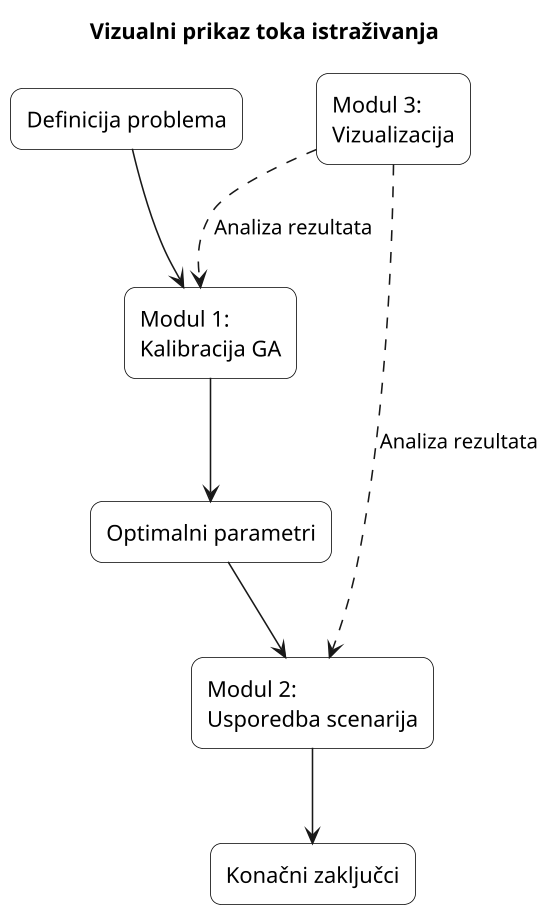 @startuml
skinparam dpi 150
skinparam shadowing false
skinparam rectangle {
    BackgroundColor White
    BorderColor Black
    RoundCorner 15
    FontSize 14
}

title Vizualni prikaz toka istraživanja

rectangle "Definicija problema" as DP
rectangle "Modul 1:\nKalibracija GA" as M1
rectangle "Optimalni parametri" as OPT
rectangle "Modul 2:\nUsporedba scenarija" as M2
rectangle "Konačni zaključci" as KC
rectangle "Modul 3:\nVizualizacija" as M3

DP --> M1
M1 --> OPT
OPT --> M2
M2 --> KC

M3 ..> M1 : Analiza rezultata
M3 ..> M2 : Analiza rezultata

@enduml
